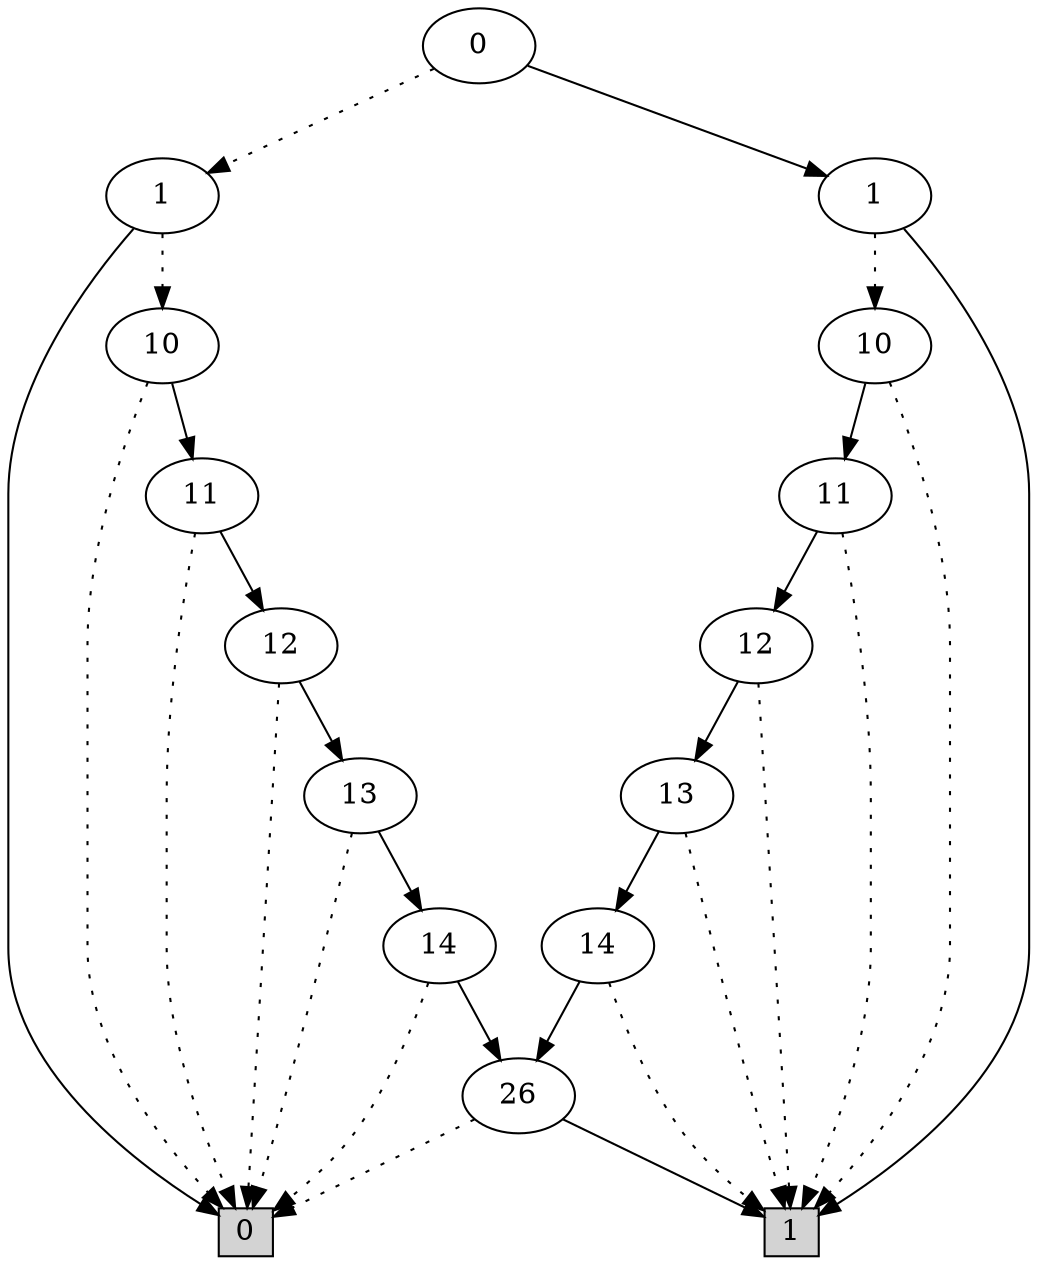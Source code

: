 digraph G {
0 [shape=box, label="0", style=filled, shape=box, height=0.3, width=0.3];
1 [shape=box, label="1", style=filled, shape=box, height=0.3, width=0.3];
1164 [label="0"];
1164 -> 1142 [style=dotted];
1164 -> 1163 [style=filled];
1142 [label="1"];
1142 -> 1141 [style=dotted];
1142 -> 0 [style=filled];
1141 [label="10"];
1141 -> 0 [style=dotted];
1141 -> 1140 [style=filled];
1140 [label="11"];
1140 -> 0 [style=dotted];
1140 -> 1139 [style=filled];
1139 [label="12"];
1139 -> 0 [style=dotted];
1139 -> 1138 [style=filled];
1138 [label="13"];
1138 -> 0 [style=dotted];
1138 -> 1137 [style=filled];
1137 [label="14"];
1137 -> 0 [style=dotted];
1137 -> 54 [style=filled];
54 [label="26"];
54 -> 0 [style=dotted];
54 -> 1 [style=filled];
1163 [label="1"];
1163 -> 1162 [style=dotted];
1163 -> 1 [style=filled];
1162 [label="10"];
1162 -> 1 [style=dotted];
1162 -> 1161 [style=filled];
1161 [label="11"];
1161 -> 1 [style=dotted];
1161 -> 1160 [style=filled];
1160 [label="12"];
1160 -> 1 [style=dotted];
1160 -> 1159 [style=filled];
1159 [label="13"];
1159 -> 1 [style=dotted];
1159 -> 1158 [style=filled];
1158 [label="14"];
1158 -> 1 [style=dotted];
1158 -> 54 [style=filled];
}

